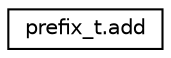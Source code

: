 digraph "Graphical Class Hierarchy"
{
 // LATEX_PDF_SIZE
  edge [fontname="Helvetica",fontsize="10",labelfontname="Helvetica",labelfontsize="10"];
  node [fontname="Helvetica",fontsize="10",shape=record];
  rankdir="LR";
  Node0 [label="prefix_t.add",height=0.2,width=0.4,color="black", fillcolor="white", style="filled",URL="$d2/d85/patricia_8h.html#d6/de9/unionprefix__t_8add",tooltip=" "];
}
